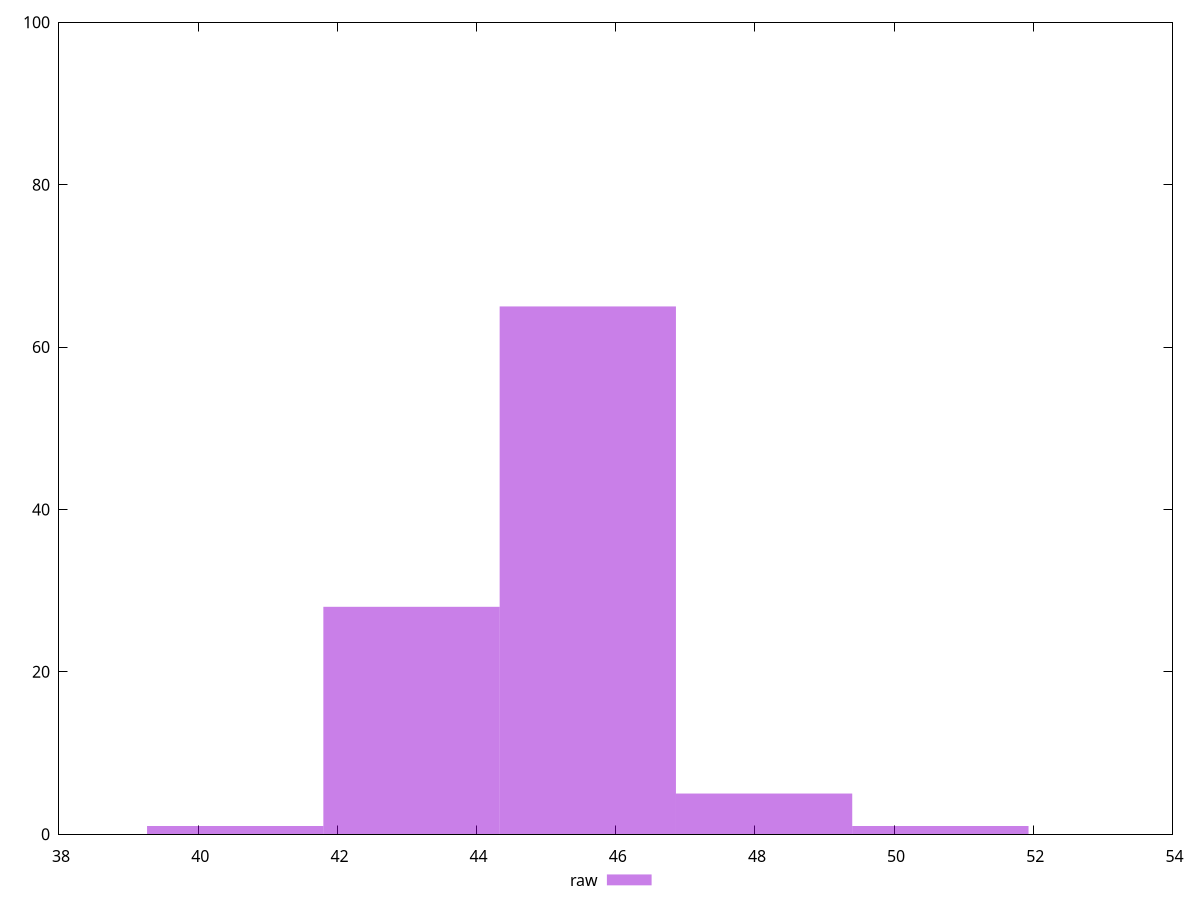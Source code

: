 reset
set terminal svg size 640, 490 enhanced background rgb 'white'
set output "reprap/bootup-time/samples/pages+cached+noexternal+nofonts/raw/histogram.svg"

$raw <<EOF
45.59825496905657 65
43.06501858188676 28
40.53178219471695 1
48.131491356226384 5
50.66472774339619 1
EOF

set key outside below
set boxwidth 2.5332363871698096
set yrange [0:100]
set style fill transparent solid 0.5 noborder

plot \
  $raw title "raw" with boxes, \


reset